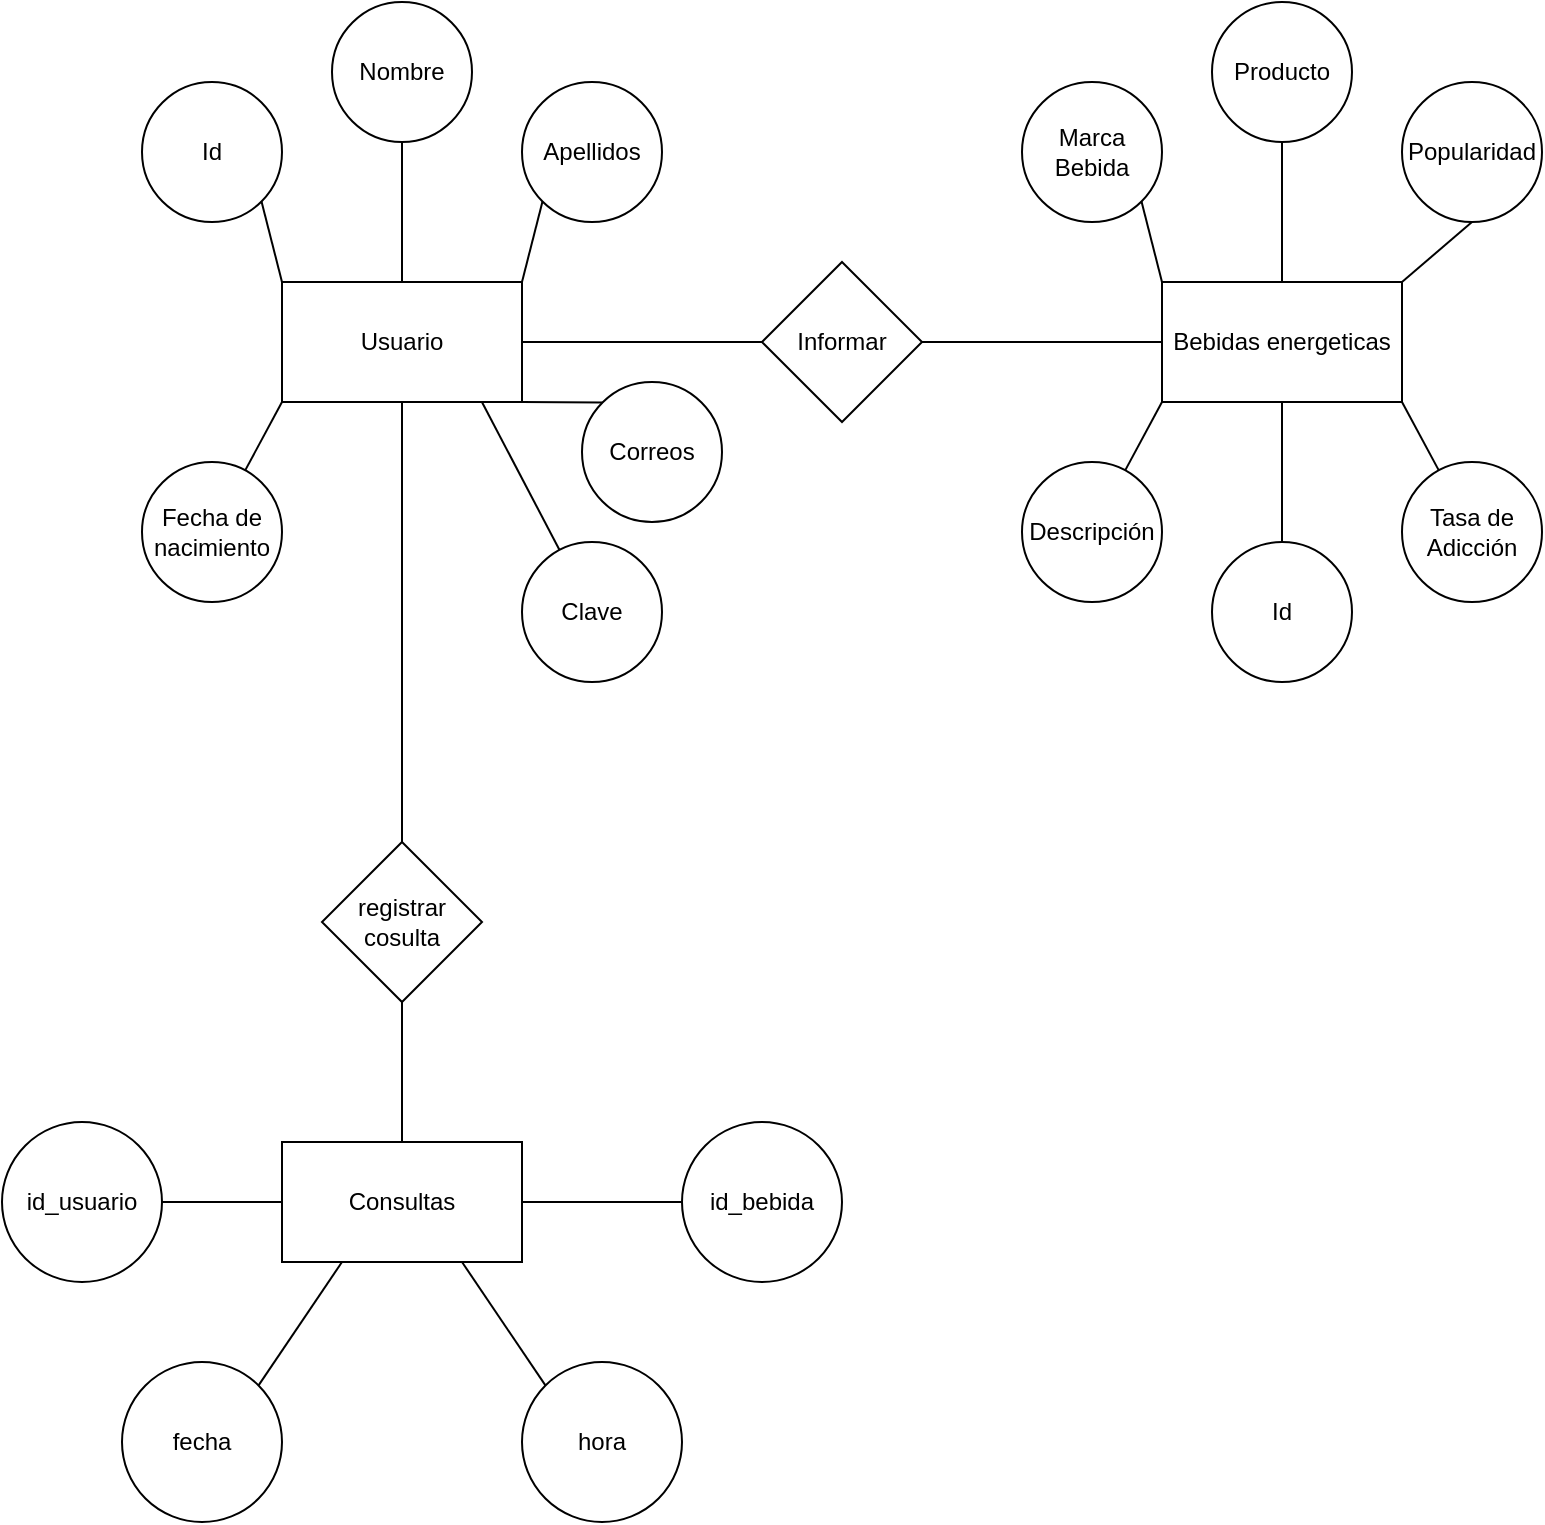 <mxfile version="13.10.3" type="github">
  <diagram id="Cw_TWVIbCtukAo7AgEdG" name="Page-1">
    <mxGraphModel dx="1886" dy="684" grid="1" gridSize="10" guides="1" tooltips="1" connect="1" arrows="1" fold="1" page="1" pageScale="1" pageWidth="827" pageHeight="1169" math="0" shadow="0">
      <root>
        <mxCell id="0" />
        <mxCell id="1" parent="0" />
        <mxCell id="E5608xY8XoFg7GbkFlyd-1" value="Usuario" style="rounded=0;whiteSpace=wrap;html=1;" parent="1" vertex="1">
          <mxGeometry x="80" y="390" width="120" height="60" as="geometry" />
        </mxCell>
        <mxCell id="E5608xY8XoFg7GbkFlyd-3" value="Id" style="ellipse;whiteSpace=wrap;html=1;aspect=fixed;" parent="1" vertex="1">
          <mxGeometry x="10" y="290" width="70" height="70" as="geometry" />
        </mxCell>
        <mxCell id="E5608xY8XoFg7GbkFlyd-4" value="Nombre" style="ellipse;whiteSpace=wrap;html=1;aspect=fixed;" parent="1" vertex="1">
          <mxGeometry x="105" y="250" width="70" height="70" as="geometry" />
        </mxCell>
        <mxCell id="E5608xY8XoFg7GbkFlyd-5" value="Apellidos" style="ellipse;whiteSpace=wrap;html=1;aspect=fixed;" parent="1" vertex="1">
          <mxGeometry x="200" y="290" width="70" height="70" as="geometry" />
        </mxCell>
        <mxCell id="E5608xY8XoFg7GbkFlyd-6" value="Correos" style="ellipse;whiteSpace=wrap;html=1;aspect=fixed;" parent="1" vertex="1">
          <mxGeometry x="230" y="440" width="70" height="70" as="geometry" />
        </mxCell>
        <mxCell id="E5608xY8XoFg7GbkFlyd-7" value="Clave" style="ellipse;whiteSpace=wrap;html=1;aspect=fixed;direction=south;" parent="1" vertex="1">
          <mxGeometry x="200" y="520" width="70" height="70" as="geometry" />
        </mxCell>
        <mxCell id="E5608xY8XoFg7GbkFlyd-9" value="" style="endArrow=none;html=1;entryX=0;entryY=1;entryDx=0;entryDy=0;" parent="1" source="j95iqcMVV-dbt55YVdli-1" target="E5608xY8XoFg7GbkFlyd-1" edge="1">
          <mxGeometry width="50" height="50" relative="1" as="geometry">
            <mxPoint x="70" y="480" as="sourcePoint" />
            <mxPoint x="390" y="420" as="targetPoint" />
          </mxGeometry>
        </mxCell>
        <mxCell id="E5608xY8XoFg7GbkFlyd-10" value="" style="endArrow=none;html=1;entryX=0;entryY=0;entryDx=0;entryDy=0;exitX=1;exitY=1;exitDx=0;exitDy=0;" parent="1" source="E5608xY8XoFg7GbkFlyd-3" target="E5608xY8XoFg7GbkFlyd-1" edge="1">
          <mxGeometry width="50" height="50" relative="1" as="geometry">
            <mxPoint x="90" y="350" as="sourcePoint" />
            <mxPoint x="390" y="420" as="targetPoint" />
          </mxGeometry>
        </mxCell>
        <mxCell id="E5608xY8XoFg7GbkFlyd-11" value="" style="endArrow=none;html=1;entryX=0.5;entryY=1;entryDx=0;entryDy=0;exitX=0.5;exitY=0;exitDx=0;exitDy=0;" parent="1" source="E5608xY8XoFg7GbkFlyd-1" target="E5608xY8XoFg7GbkFlyd-4" edge="1">
          <mxGeometry width="50" height="50" relative="1" as="geometry">
            <mxPoint x="340" y="470" as="sourcePoint" />
            <mxPoint x="390" y="420" as="targetPoint" />
          </mxGeometry>
        </mxCell>
        <mxCell id="E5608xY8XoFg7GbkFlyd-12" value="" style="endArrow=none;html=1;entryX=0.833;entryY=1;entryDx=0;entryDy=0;entryPerimeter=0;" parent="1" source="E5608xY8XoFg7GbkFlyd-7" target="E5608xY8XoFg7GbkFlyd-1" edge="1">
          <mxGeometry width="50" height="50" relative="1" as="geometry">
            <mxPoint x="120" y="520" as="sourcePoint" />
            <mxPoint x="170" y="470" as="targetPoint" />
          </mxGeometry>
        </mxCell>
        <mxCell id="E5608xY8XoFg7GbkFlyd-13" value="" style="endArrow=none;html=1;entryX=1;entryY=1;entryDx=0;entryDy=0;exitX=0;exitY=0;exitDx=0;exitDy=0;" parent="1" source="E5608xY8XoFg7GbkFlyd-6" target="E5608xY8XoFg7GbkFlyd-1" edge="1">
          <mxGeometry width="50" height="50" relative="1" as="geometry">
            <mxPoint x="218.407" y="484.184" as="sourcePoint" />
            <mxPoint x="240" y="440" as="targetPoint" />
          </mxGeometry>
        </mxCell>
        <mxCell id="E5608xY8XoFg7GbkFlyd-14" value="" style="endArrow=none;html=1;exitX=1;exitY=0;exitDx=0;exitDy=0;entryX=0;entryY=1;entryDx=0;entryDy=0;" parent="1" source="E5608xY8XoFg7GbkFlyd-1" target="E5608xY8XoFg7GbkFlyd-5" edge="1">
          <mxGeometry width="50" height="50" relative="1" as="geometry">
            <mxPoint x="340" y="470" as="sourcePoint" />
            <mxPoint x="220" y="350" as="targetPoint" />
          </mxGeometry>
        </mxCell>
        <mxCell id="E5608xY8XoFg7GbkFlyd-15" value="Informar" style="rhombus;whiteSpace=wrap;html=1;" parent="1" vertex="1">
          <mxGeometry x="320" y="380" width="80" height="80" as="geometry" />
        </mxCell>
        <mxCell id="E5608xY8XoFg7GbkFlyd-16" value="" style="endArrow=none;html=1;exitX=1;exitY=0.5;exitDx=0;exitDy=0;" parent="1" source="E5608xY8XoFg7GbkFlyd-1" edge="1">
          <mxGeometry width="50" height="50" relative="1" as="geometry">
            <mxPoint x="290" y="470" as="sourcePoint" />
            <mxPoint x="320" y="420" as="targetPoint" />
          </mxGeometry>
        </mxCell>
        <mxCell id="E5608xY8XoFg7GbkFlyd-17" value="Bebidas energeticas" style="rounded=0;whiteSpace=wrap;html=1;" parent="1" vertex="1">
          <mxGeometry x="520" y="390" width="120" height="60" as="geometry" />
        </mxCell>
        <mxCell id="E5608xY8XoFg7GbkFlyd-18" value="" style="endArrow=none;html=1;exitX=1;exitY=0.5;exitDx=0;exitDy=0;entryX=0;entryY=0.5;entryDx=0;entryDy=0;" parent="1" source="E5608xY8XoFg7GbkFlyd-15" target="E5608xY8XoFg7GbkFlyd-17" edge="1">
          <mxGeometry width="50" height="50" relative="1" as="geometry">
            <mxPoint x="430" y="450" as="sourcePoint" />
            <mxPoint x="480" y="400" as="targetPoint" />
          </mxGeometry>
        </mxCell>
        <mxCell id="E5608xY8XoFg7GbkFlyd-20" value="Tasa de Adicción" style="ellipse;whiteSpace=wrap;html=1;aspect=fixed;" parent="1" vertex="1">
          <mxGeometry x="640" y="480" width="70" height="70" as="geometry" />
        </mxCell>
        <mxCell id="E5608xY8XoFg7GbkFlyd-21" value="Marca Bebida" style="ellipse;whiteSpace=wrap;html=1;aspect=fixed;" parent="1" vertex="1">
          <mxGeometry x="450" y="290" width="70" height="70" as="geometry" />
        </mxCell>
        <mxCell id="E5608xY8XoFg7GbkFlyd-23" value="Popularidad" style="ellipse;whiteSpace=wrap;html=1;aspect=fixed;" parent="1" vertex="1">
          <mxGeometry x="640" y="290" width="70" height="70" as="geometry" />
        </mxCell>
        <mxCell id="E5608xY8XoFg7GbkFlyd-24" value="" style="endArrow=none;html=1;entryX=1;entryY=1;entryDx=0;entryDy=0;exitX=0;exitY=0;exitDx=0;exitDy=0;" parent="1" source="E5608xY8XoFg7GbkFlyd-17" target="E5608xY8XoFg7GbkFlyd-21" edge="1">
          <mxGeometry width="50" height="50" relative="1" as="geometry">
            <mxPoint x="340" y="450" as="sourcePoint" />
            <mxPoint x="390" y="400" as="targetPoint" />
          </mxGeometry>
        </mxCell>
        <mxCell id="E5608xY8XoFg7GbkFlyd-25" value="" style="endArrow=none;html=1;entryX=0.5;entryY=1;entryDx=0;entryDy=0;exitX=1;exitY=0;exitDx=0;exitDy=0;" parent="1" source="E5608xY8XoFg7GbkFlyd-17" target="E5608xY8XoFg7GbkFlyd-23" edge="1">
          <mxGeometry width="50" height="50" relative="1" as="geometry">
            <mxPoint x="340" y="450" as="sourcePoint" />
            <mxPoint x="390" y="400" as="targetPoint" />
          </mxGeometry>
        </mxCell>
        <mxCell id="E5608xY8XoFg7GbkFlyd-26" value="" style="endArrow=none;html=1;exitX=1;exitY=1;exitDx=0;exitDy=0;" parent="1" source="E5608xY8XoFg7GbkFlyd-17" target="E5608xY8XoFg7GbkFlyd-20" edge="1">
          <mxGeometry width="50" height="50" relative="1" as="geometry">
            <mxPoint x="640" y="420" as="sourcePoint" />
            <mxPoint x="390" y="400" as="targetPoint" />
          </mxGeometry>
        </mxCell>
        <mxCell id="Zop4EsDITsTbeh9_y8z3-3" value="Producto" style="ellipse;whiteSpace=wrap;html=1;aspect=fixed;" parent="1" vertex="1">
          <mxGeometry x="545" y="250" width="70" height="70" as="geometry" />
        </mxCell>
        <mxCell id="Zop4EsDITsTbeh9_y8z3-4" value="Descripción" style="ellipse;whiteSpace=wrap;html=1;aspect=fixed;" parent="1" vertex="1">
          <mxGeometry x="450" y="480" width="70" height="70" as="geometry" />
        </mxCell>
        <mxCell id="Zop4EsDITsTbeh9_y8z3-6" value="" style="endArrow=none;html=1;entryX=0.5;entryY=1;entryDx=0;entryDy=0;" parent="1" source="E5608xY8XoFg7GbkFlyd-17" target="Zop4EsDITsTbeh9_y8z3-3" edge="1">
          <mxGeometry width="50" height="50" relative="1" as="geometry">
            <mxPoint x="440" y="380" as="sourcePoint" />
            <mxPoint x="490" y="330" as="targetPoint" />
          </mxGeometry>
        </mxCell>
        <mxCell id="Zop4EsDITsTbeh9_y8z3-7" value="" style="endArrow=none;html=1;entryX=0;entryY=1;entryDx=0;entryDy=0;" parent="1" source="Zop4EsDITsTbeh9_y8z3-4" target="E5608xY8XoFg7GbkFlyd-17" edge="1">
          <mxGeometry width="50" height="50" relative="1" as="geometry">
            <mxPoint x="440" y="380" as="sourcePoint" />
            <mxPoint x="510" y="450" as="targetPoint" />
          </mxGeometry>
        </mxCell>
        <mxCell id="Zop4EsDITsTbeh9_y8z3-21" value="Id" style="ellipse;whiteSpace=wrap;html=1;aspect=fixed;" parent="1" vertex="1">
          <mxGeometry x="545" y="520" width="70" height="70" as="geometry" />
        </mxCell>
        <mxCell id="Zop4EsDITsTbeh9_y8z3-22" value="registrar cosulta" style="rhombus;whiteSpace=wrap;html=1;" parent="1" vertex="1">
          <mxGeometry x="100" y="670" width="80" height="80" as="geometry" />
        </mxCell>
        <mxCell id="Zop4EsDITsTbeh9_y8z3-23" value="Consultas" style="rounded=0;whiteSpace=wrap;html=1;" parent="1" vertex="1">
          <mxGeometry x="80" y="820" width="120" height="60" as="geometry" />
        </mxCell>
        <mxCell id="Zop4EsDITsTbeh9_y8z3-24" value="id_usuario" style="ellipse;whiteSpace=wrap;html=1;aspect=fixed;" parent="1" vertex="1">
          <mxGeometry x="-60" y="810" width="80" height="80" as="geometry" />
        </mxCell>
        <mxCell id="Zop4EsDITsTbeh9_y8z3-25" value="id_bebida" style="ellipse;whiteSpace=wrap;html=1;aspect=fixed;" parent="1" vertex="1">
          <mxGeometry x="280" y="810" width="80" height="80" as="geometry" />
        </mxCell>
        <mxCell id="Zop4EsDITsTbeh9_y8z3-26" value="fecha" style="ellipse;whiteSpace=wrap;html=1;aspect=fixed;" parent="1" vertex="1">
          <mxGeometry y="930" width="80" height="80" as="geometry" />
        </mxCell>
        <mxCell id="Zop4EsDITsTbeh9_y8z3-27" value="hora" style="ellipse;whiteSpace=wrap;html=1;aspect=fixed;" parent="1" vertex="1">
          <mxGeometry x="200" y="930" width="80" height="80" as="geometry" />
        </mxCell>
        <mxCell id="Zop4EsDITsTbeh9_y8z3-28" value="" style="endArrow=none;html=1;entryX=0.5;entryY=1;entryDx=0;entryDy=0;exitX=0.5;exitY=0;exitDx=0;exitDy=0;" parent="1" source="Zop4EsDITsTbeh9_y8z3-21" target="E5608xY8XoFg7GbkFlyd-17" edge="1">
          <mxGeometry width="50" height="50" relative="1" as="geometry">
            <mxPoint x="560" y="510" as="sourcePoint" />
            <mxPoint x="610" y="460" as="targetPoint" />
          </mxGeometry>
        </mxCell>
        <mxCell id="Zop4EsDITsTbeh9_y8z3-29" value="" style="endArrow=none;html=1;entryX=1;entryY=0.5;entryDx=0;entryDy=0;exitX=0;exitY=0.5;exitDx=0;exitDy=0;" parent="1" source="Zop4EsDITsTbeh9_y8z3-25" target="Zop4EsDITsTbeh9_y8z3-23" edge="1">
          <mxGeometry width="50" height="50" relative="1" as="geometry">
            <mxPoint x="220" y="890" as="sourcePoint" />
            <mxPoint x="270" y="840" as="targetPoint" />
          </mxGeometry>
        </mxCell>
        <mxCell id="Zop4EsDITsTbeh9_y8z3-30" value="" style="endArrow=none;html=1;entryX=0;entryY=0.5;entryDx=0;entryDy=0;exitX=1;exitY=0.5;exitDx=0;exitDy=0;" parent="1" source="Zop4EsDITsTbeh9_y8z3-24" target="Zop4EsDITsTbeh9_y8z3-23" edge="1">
          <mxGeometry width="50" height="50" relative="1" as="geometry">
            <mxPoint x="10" y="830" as="sourcePoint" />
            <mxPoint x="60" y="780" as="targetPoint" />
          </mxGeometry>
        </mxCell>
        <mxCell id="Zop4EsDITsTbeh9_y8z3-31" value="" style="endArrow=none;html=1;entryX=0.25;entryY=1;entryDx=0;entryDy=0;exitX=1;exitY=0;exitDx=0;exitDy=0;" parent="1" source="Zop4EsDITsTbeh9_y8z3-26" target="Zop4EsDITsTbeh9_y8z3-23" edge="1">
          <mxGeometry width="50" height="50" relative="1" as="geometry">
            <mxPoint x="90" y="950" as="sourcePoint" />
            <mxPoint x="100" y="890" as="targetPoint" />
          </mxGeometry>
        </mxCell>
        <mxCell id="Zop4EsDITsTbeh9_y8z3-32" value="" style="endArrow=none;html=1;entryX=0.75;entryY=1;entryDx=0;entryDy=0;exitX=0;exitY=0;exitDx=0;exitDy=0;" parent="1" source="Zop4EsDITsTbeh9_y8z3-27" target="Zop4EsDITsTbeh9_y8z3-23" edge="1">
          <mxGeometry width="50" height="50" relative="1" as="geometry">
            <mxPoint x="190" y="960" as="sourcePoint" />
            <mxPoint x="180" y="900" as="targetPoint" />
          </mxGeometry>
        </mxCell>
        <mxCell id="Zop4EsDITsTbeh9_y8z3-33" value="" style="endArrow=none;html=1;exitX=0.5;exitY=0;exitDx=0;exitDy=0;entryX=0.5;entryY=1;entryDx=0;entryDy=0;entryPerimeter=0;" parent="1" source="Zop4EsDITsTbeh9_y8z3-23" target="Zop4EsDITsTbeh9_y8z3-22" edge="1">
          <mxGeometry width="50" height="50" relative="1" as="geometry">
            <mxPoint x="130" y="820" as="sourcePoint" />
            <mxPoint x="140" y="760" as="targetPoint" />
          </mxGeometry>
        </mxCell>
        <mxCell id="Zop4EsDITsTbeh9_y8z3-34" value="" style="endArrow=none;html=1;exitX=0.5;exitY=0;exitDx=0;exitDy=0;" parent="1" source="Zop4EsDITsTbeh9_y8z3-22" edge="1">
          <mxGeometry width="50" height="50" relative="1" as="geometry">
            <mxPoint x="350" y="530" as="sourcePoint" />
            <mxPoint x="140" y="450" as="targetPoint" />
          </mxGeometry>
        </mxCell>
        <mxCell id="j95iqcMVV-dbt55YVdli-1" value="Fecha de nacimiento" style="ellipse;whiteSpace=wrap;html=1;aspect=fixed;" vertex="1" parent="1">
          <mxGeometry x="10" y="480" width="70" height="70" as="geometry" />
        </mxCell>
      </root>
    </mxGraphModel>
  </diagram>
</mxfile>

